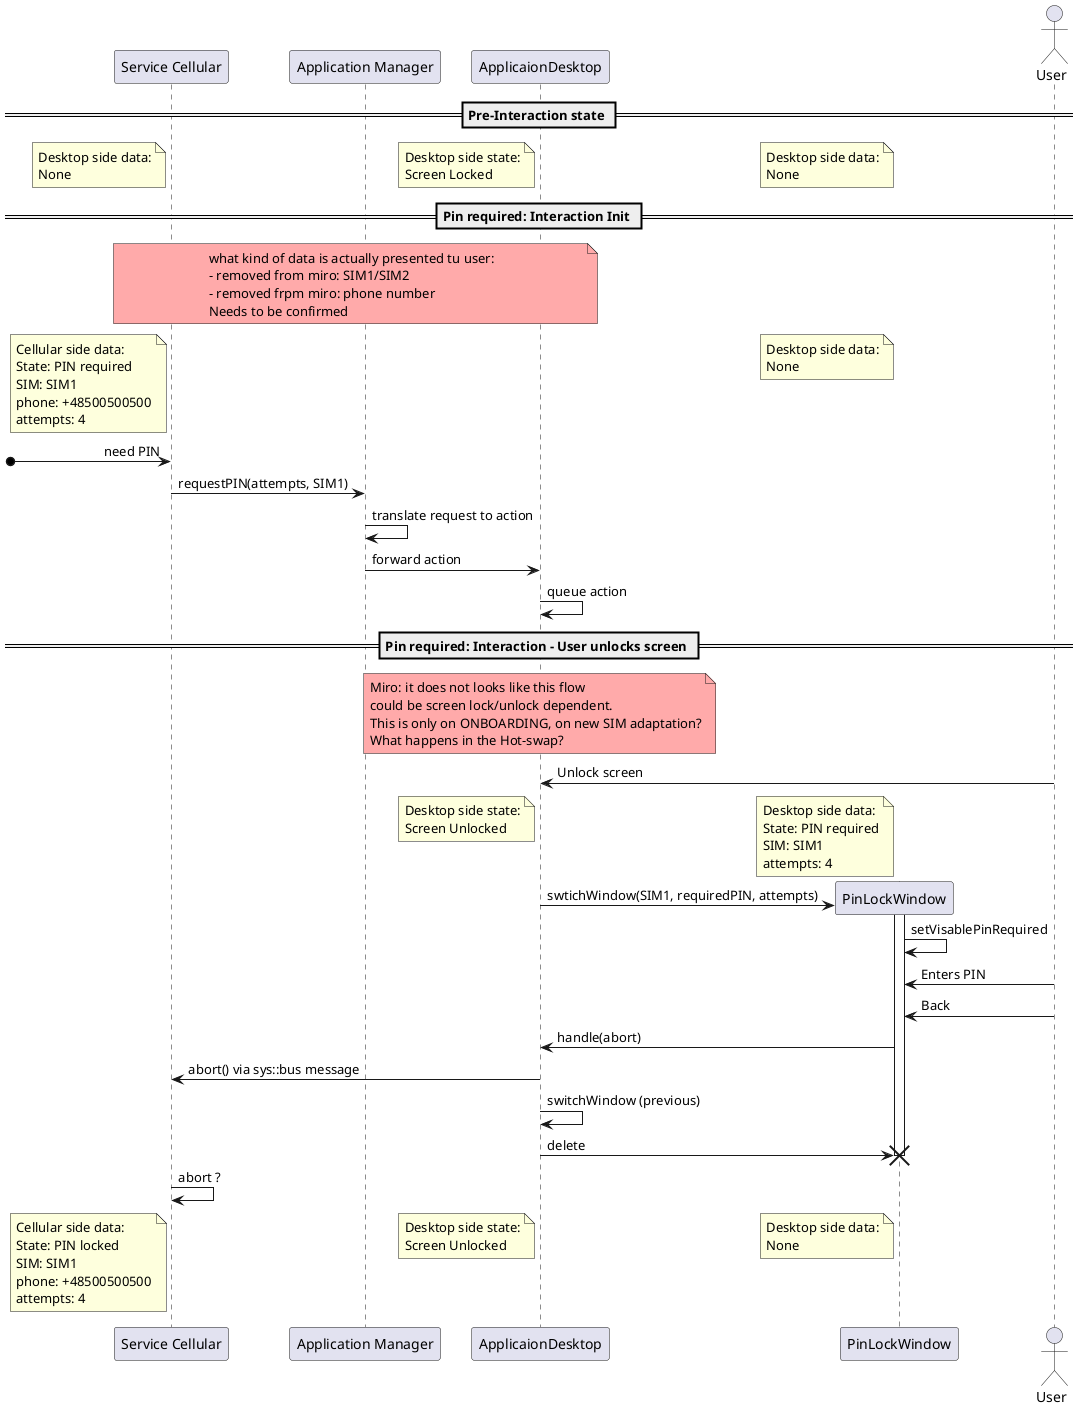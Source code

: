 @startuml

participant "Service Cellular" as srvclr
participant "Application Manager" as appmgr
participant "ApplicaionDesktop" as appdsktp
participant "PinLockWindow" as pinwin
actor User

    == Pre-Interaction state ==
!pragma teoz true
note left of srvclr
    Desktop side data:
    None
end note
/ note left of pinwin
    Desktop side data:
    None
end note
/ note left of appdsktp
    Desktop side state:
    Screen Locked
end note


    == Pin required: Interaction Init ==
note over srvclr, appdsktp #FFAAAA
    what kind of data is actually presented tu user:
    - removed from miro: SIM1/SIM2
    - removed frpm miro: phone number
    Needs to be confirmed
end note

note left of srvclr
    Cellular side data:
    State: PIN required
    SIM: SIM1
    phone: +48500500500
    attempts: 4
end note
/ note left of pinwin
    Desktop side data:
    None
end note

[o->srvclr : need PIN

srvclr -> appmgr : requestPIN(attempts, SIM1)
    appmgr -> appmgr : translate request to action
    appmgr -> appdsktp : forward action
        appdsktp -> appdsktp : queue action


    == Pin required: Interaction - User unlocks screen ==
note over appdsktp #FFAAAA
    Miro: it does not looks like this flow
    could be screen lock/unlock dependent.
    This is only on ONBOARDING, on new SIM adaptation?
    What happens in the Hot-swap?
end note

        appdsktp <- User : Unlock screen
note left of pinwin
    Desktop side data:
    State: PIN required
    SIM: SIM1
    attempts: 4
end note
/ note left of appdsktp
    Desktop side state:
    Screen Unlocked
end note
        appdsktp -> pinwin ** : swtichWindow(SIM1, requiredPIN, attempts)
            activate pinwin
            pinwin -> pinwin : setVisablePinRequired
            pinwin <- User : Enters PIN
            pinwin <- User : Back
        appdsktp <- pinwin : handle(abort)
srvclr <- appdsktp : abort() via sys::bus message
        appdsktp -> appdsktp : switchWindow (previous)
        appdsktp -> pinwin !! : delete
srvclr -> srvclr : abort ?
note left of srvclr
    Cellular side data:
    State: PIN locked
    SIM: SIM1
    phone: +48500500500
    attempts: 4
end note
/ note left of appdsktp
    Desktop side state:
    Screen Unlocked
end note
/ note left of pinwin
    Desktop side data:
    None
end note

@enduml
